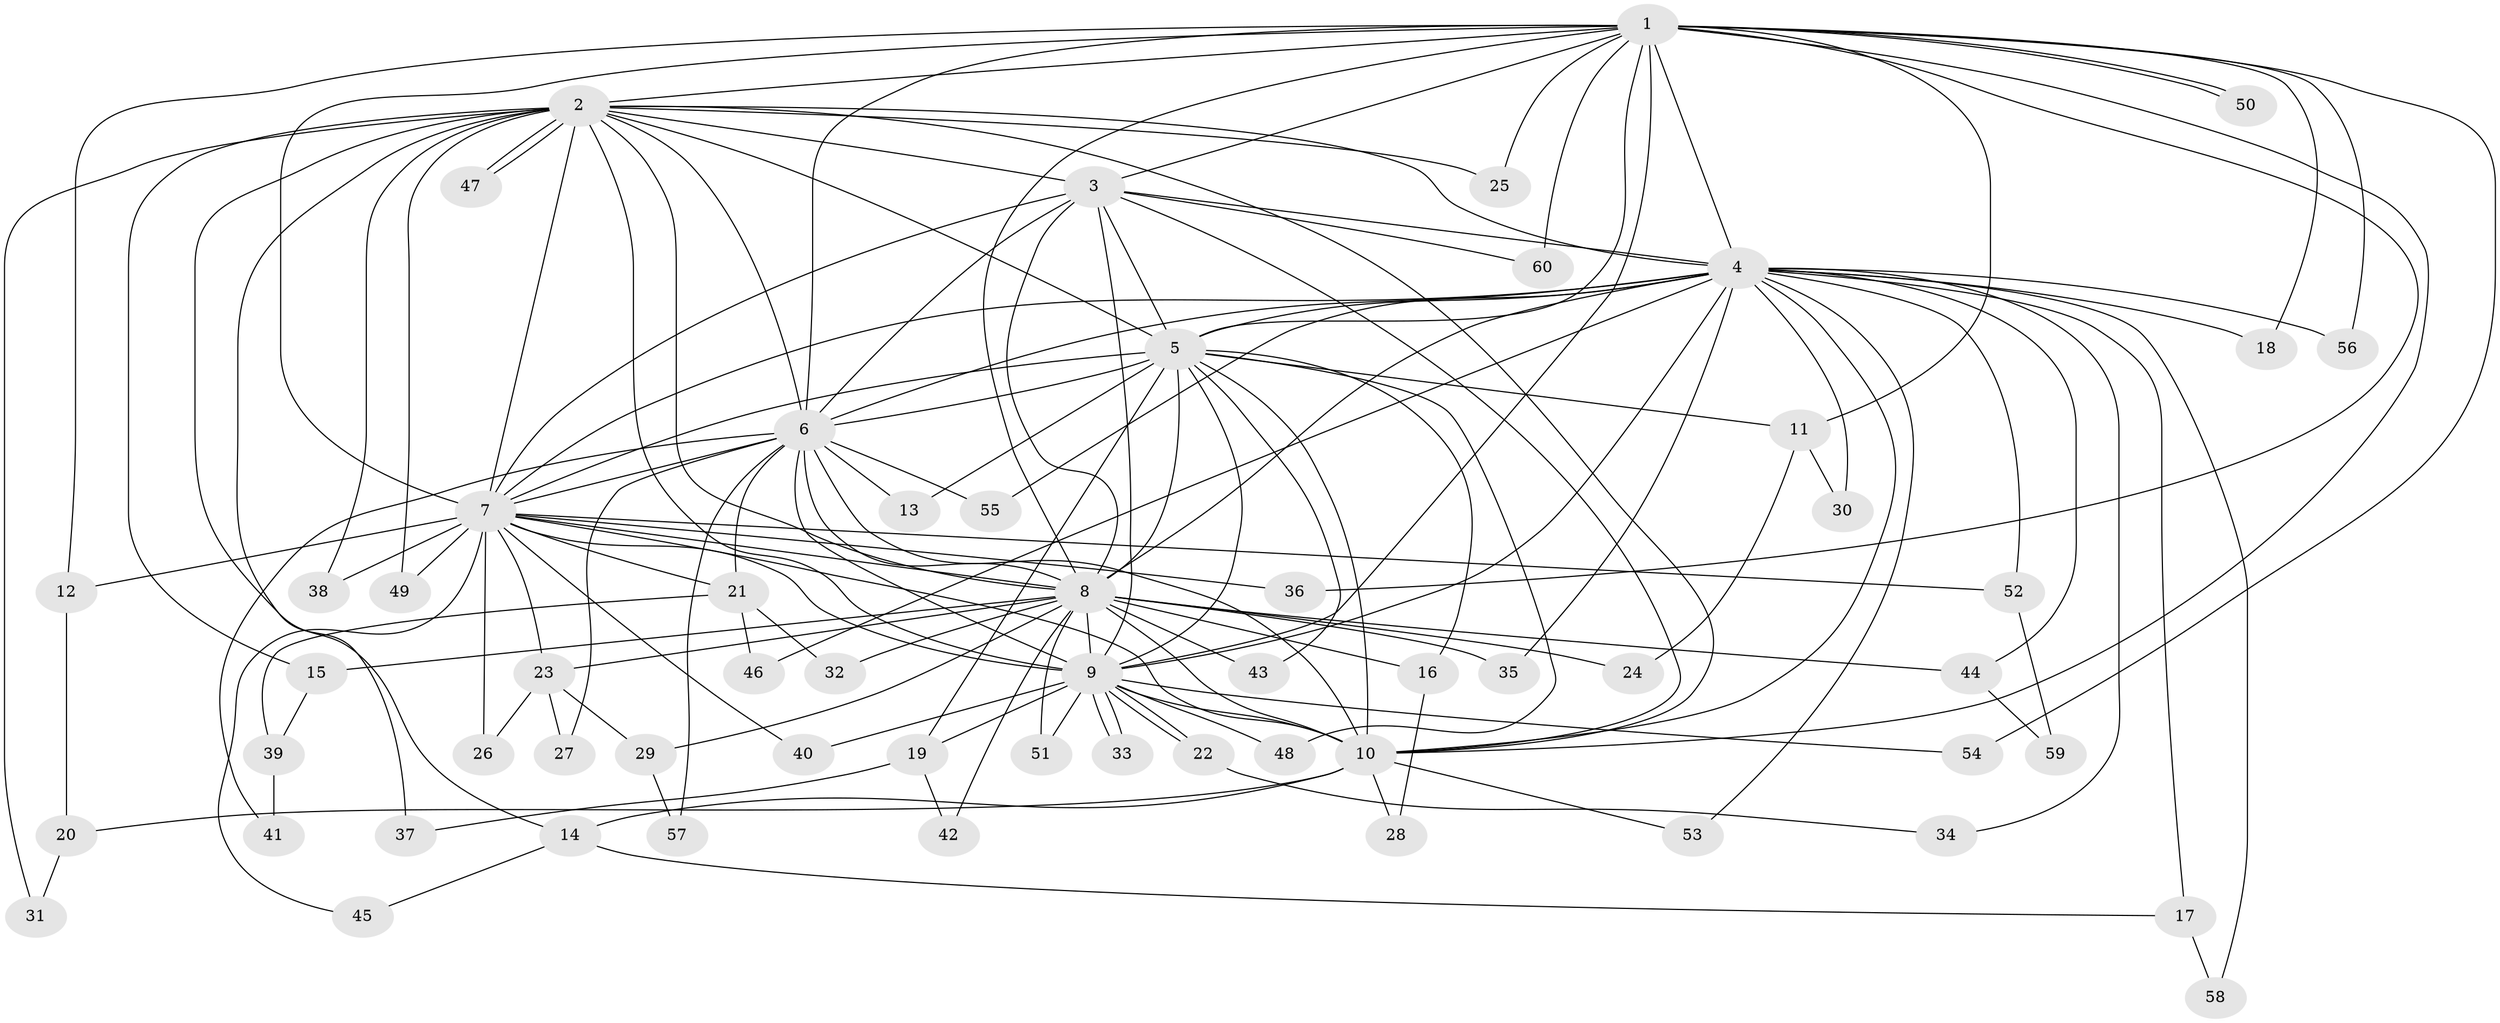 // Generated by graph-tools (version 1.1) at 2025/11/02/27/25 16:11:03]
// undirected, 60 vertices, 145 edges
graph export_dot {
graph [start="1"]
  node [color=gray90,style=filled];
  1;
  2;
  3;
  4;
  5;
  6;
  7;
  8;
  9;
  10;
  11;
  12;
  13;
  14;
  15;
  16;
  17;
  18;
  19;
  20;
  21;
  22;
  23;
  24;
  25;
  26;
  27;
  28;
  29;
  30;
  31;
  32;
  33;
  34;
  35;
  36;
  37;
  38;
  39;
  40;
  41;
  42;
  43;
  44;
  45;
  46;
  47;
  48;
  49;
  50;
  51;
  52;
  53;
  54;
  55;
  56;
  57;
  58;
  59;
  60;
  1 -- 2;
  1 -- 3;
  1 -- 4;
  1 -- 5;
  1 -- 6;
  1 -- 7;
  1 -- 8;
  1 -- 9;
  1 -- 10;
  1 -- 11;
  1 -- 12;
  1 -- 18;
  1 -- 25;
  1 -- 36;
  1 -- 50;
  1 -- 50;
  1 -- 54;
  1 -- 56;
  1 -- 60;
  2 -- 3;
  2 -- 4;
  2 -- 5;
  2 -- 6;
  2 -- 7;
  2 -- 8;
  2 -- 9;
  2 -- 10;
  2 -- 14;
  2 -- 15;
  2 -- 25;
  2 -- 31;
  2 -- 37;
  2 -- 38;
  2 -- 47;
  2 -- 47;
  2 -- 49;
  3 -- 4;
  3 -- 5;
  3 -- 6;
  3 -- 7;
  3 -- 8;
  3 -- 9;
  3 -- 10;
  3 -- 60;
  4 -- 5;
  4 -- 6;
  4 -- 7;
  4 -- 8;
  4 -- 9;
  4 -- 10;
  4 -- 17;
  4 -- 18;
  4 -- 30;
  4 -- 34;
  4 -- 35;
  4 -- 44;
  4 -- 46;
  4 -- 52;
  4 -- 53;
  4 -- 55;
  4 -- 56;
  4 -- 58;
  5 -- 6;
  5 -- 7;
  5 -- 8;
  5 -- 9;
  5 -- 10;
  5 -- 11;
  5 -- 13;
  5 -- 16;
  5 -- 19;
  5 -- 43;
  5 -- 48;
  6 -- 7;
  6 -- 8;
  6 -- 9;
  6 -- 10;
  6 -- 13;
  6 -- 21;
  6 -- 27;
  6 -- 41;
  6 -- 55;
  6 -- 57;
  7 -- 8;
  7 -- 9;
  7 -- 10;
  7 -- 12;
  7 -- 21;
  7 -- 23;
  7 -- 26;
  7 -- 36;
  7 -- 38;
  7 -- 40;
  7 -- 45;
  7 -- 49;
  7 -- 52;
  8 -- 9;
  8 -- 10;
  8 -- 15;
  8 -- 16;
  8 -- 23;
  8 -- 24;
  8 -- 29;
  8 -- 32;
  8 -- 35;
  8 -- 42;
  8 -- 43;
  8 -- 44;
  8 -- 51;
  9 -- 10;
  9 -- 19;
  9 -- 22;
  9 -- 22;
  9 -- 33;
  9 -- 33;
  9 -- 40;
  9 -- 48;
  9 -- 51;
  9 -- 54;
  10 -- 14;
  10 -- 20;
  10 -- 28;
  10 -- 53;
  11 -- 24;
  11 -- 30;
  12 -- 20;
  14 -- 17;
  14 -- 45;
  15 -- 39;
  16 -- 28;
  17 -- 58;
  19 -- 37;
  19 -- 42;
  20 -- 31;
  21 -- 32;
  21 -- 39;
  21 -- 46;
  22 -- 34;
  23 -- 26;
  23 -- 27;
  23 -- 29;
  29 -- 57;
  39 -- 41;
  44 -- 59;
  52 -- 59;
}

